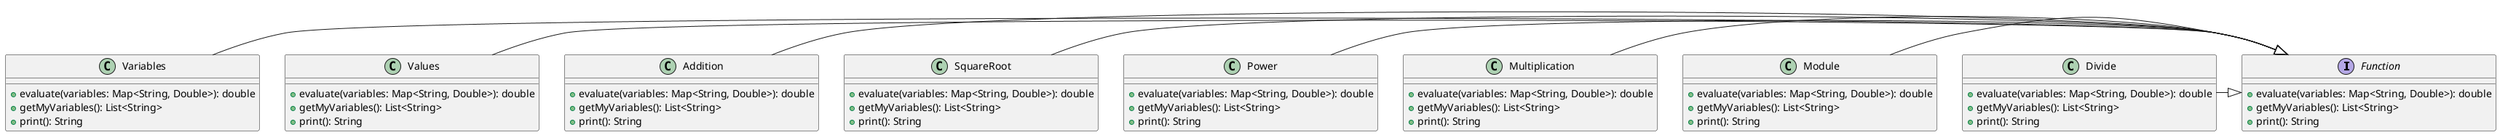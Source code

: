 @startuml
interface Function {
  + evaluate(variables: Map<String, Double>): double
  + getMyVariables(): List<String>
  + print(): String
}

class Variables {
  + evaluate(variables: Map<String, Double>): double
  + getMyVariables(): List<String>
  + print(): String
}

class Values {
  + evaluate(variables: Map<String, Double>): double
  + getMyVariables(): List<String>
  + print(): String
}

class Addition {
  + evaluate(variables: Map<String, Double>): double
  + getMyVariables(): List<String>
  + print(): String
}

class SquareRoot {
  + evaluate(variables: Map<String, Double>): double
  + getMyVariables(): List<String>
  + print(): String
}

class Power {
  + evaluate(variables: Map<String, Double>): double
  + getMyVariables(): List<String>
  + print(): String
}

class Multiplication {
  + evaluate(variables: Map<String, Double>): double
  + getMyVariables(): List<String>
  + print(): String
}

class Module {
  + evaluate(variables: Map<String, Double>): double
  + getMyVariables(): List<String>
  + print(): String
}

class Divide {
  + evaluate(variables: Map<String, Double>): double
  + getMyVariables(): List<String>
  + print(): String
}

Variables -|> Function
Values -|> Function
Addition -|> Function
SquareRoot -|> Function
Power -|> Function
Multiplication -|> Function
Module -|> Function
Divide -|> Function

@enduml